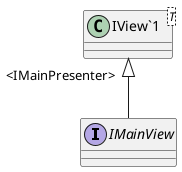 @startuml
interface IMainView {
}
class "IView`1"<T> {
}
"IView`1" "<IMainPresenter>" <|-- IMainView
@enduml
